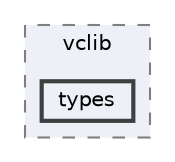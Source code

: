 digraph "/home/runner/work/vclib/vclib/include/vclib/types"
{
 // LATEX_PDF_SIZE
  bgcolor="transparent";
  edge [fontname=Helvetica,fontsize=10,labelfontname=Helvetica,labelfontsize=10];
  node [fontname=Helvetica,fontsize=10,shape=box,height=0.2,width=0.4];
  compound=true
  subgraph clusterdir_d2fdbf172f8ae9790b339bfcb66b3af7 {
    graph [ bgcolor="#edf0f7", pencolor="grey50", label="vclib", fontname=Helvetica,fontsize=10 style="filled,dashed", URL="dir_d2fdbf172f8ae9790b339bfcb66b3af7.html",tooltip=""]
  dir_e102405455576d9ff546bfbc8ea68757 [label="types", fillcolor="#edf0f7", color="grey25", style="filled,bold", URL="dir_e102405455576d9ff546bfbc8ea68757.html",tooltip=""];
  }
}
